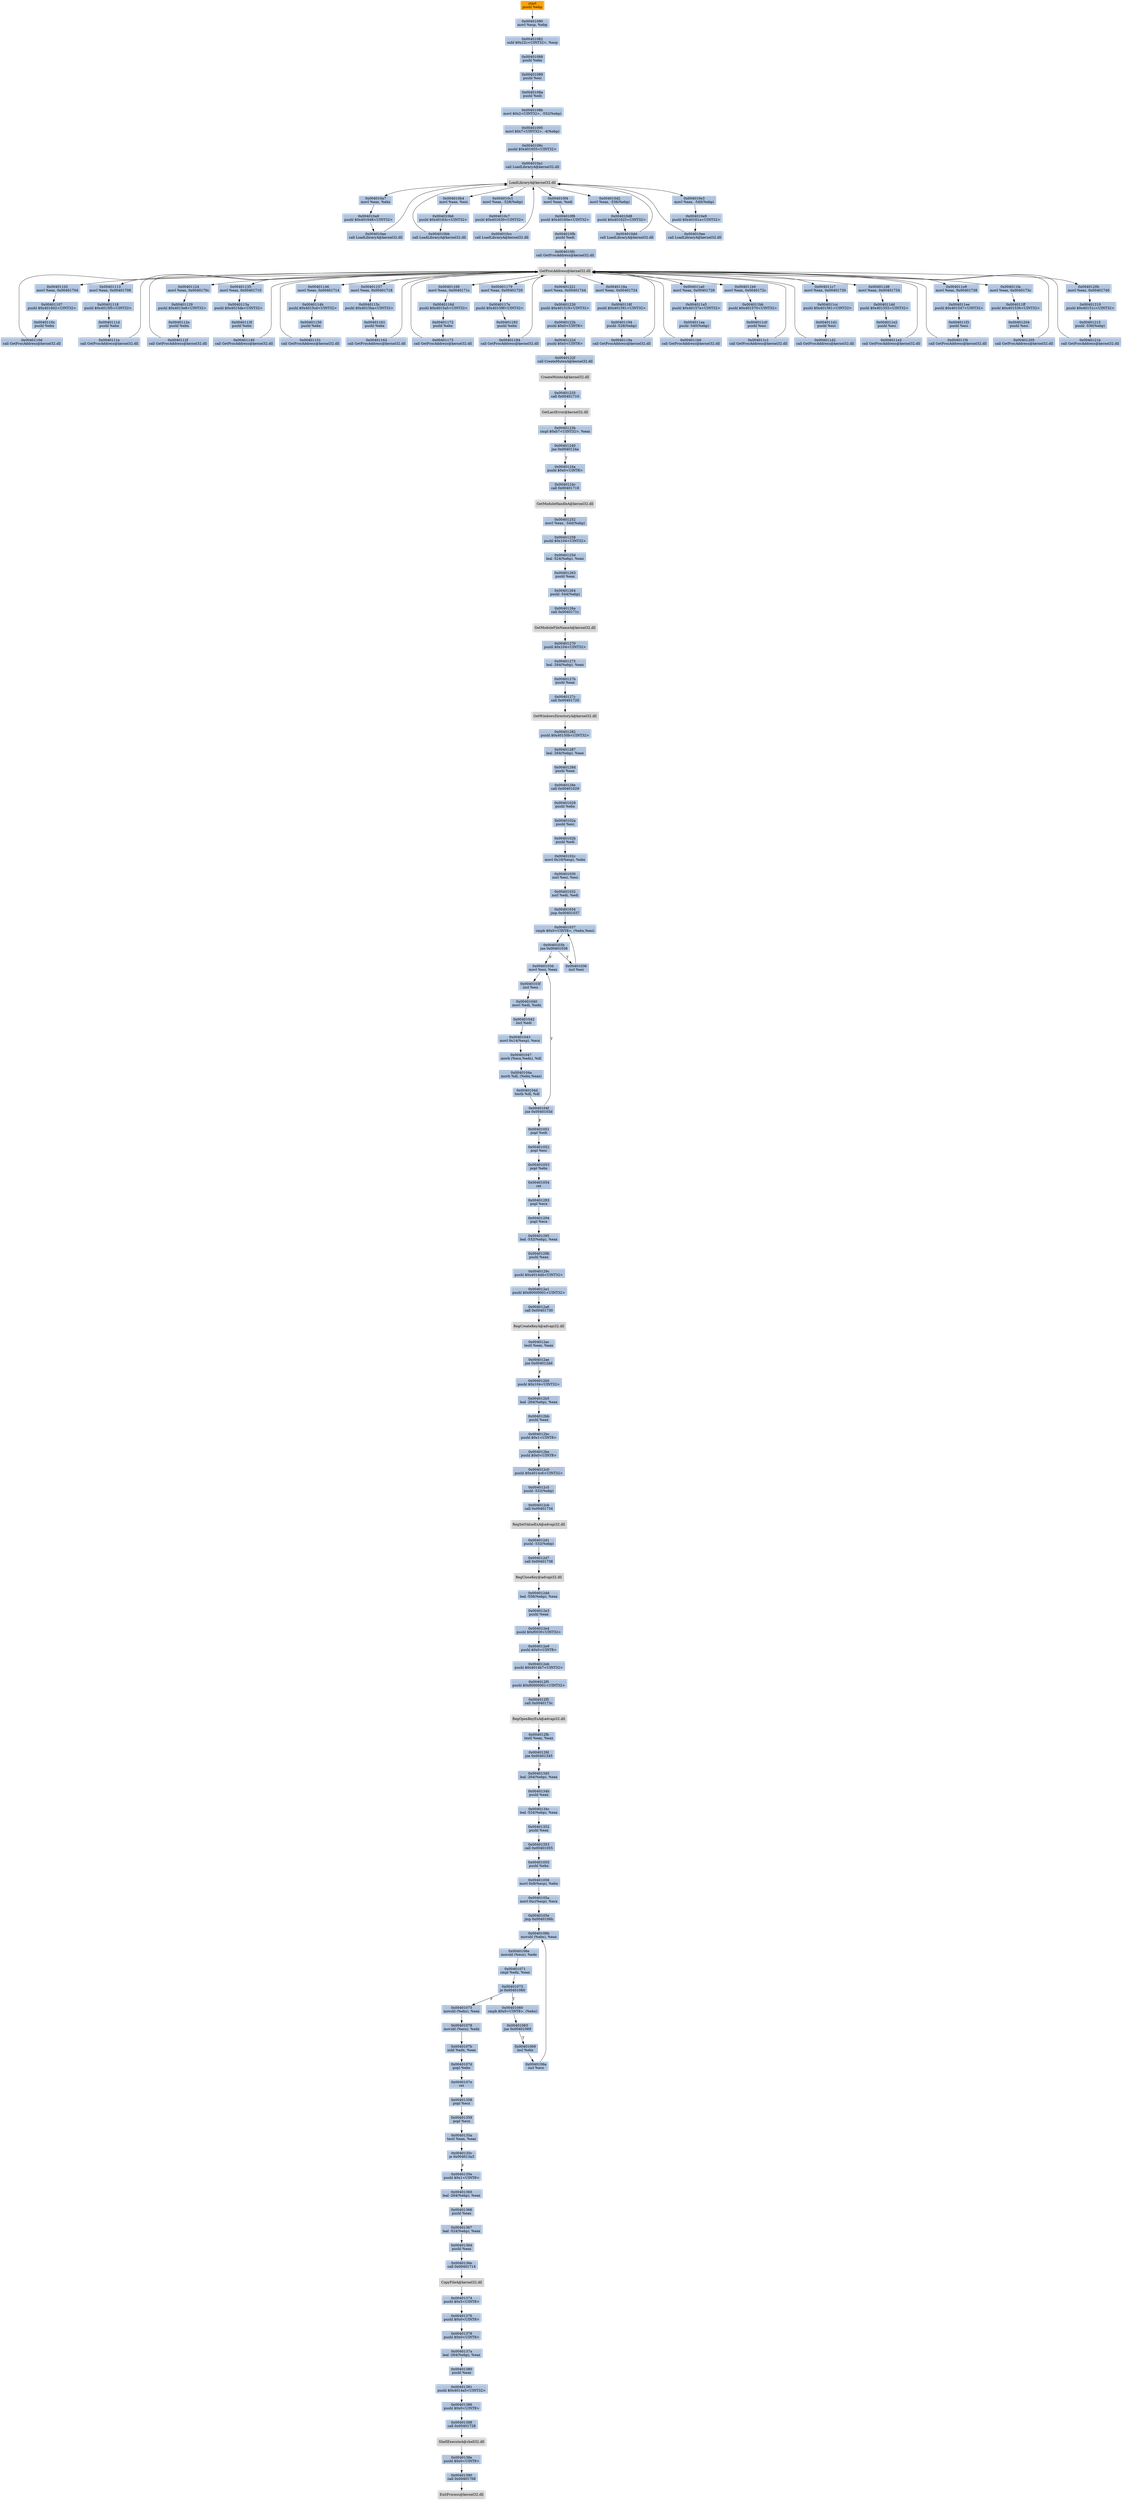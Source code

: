 digraph G {
node[shape=rectangle,style=filled,fillcolor=lightsteelblue,color=lightsteelblue]
bgcolor="transparent"
a0x0040107fpushl_ebp[label="start\npushl %ebp",fillcolor="orange",color="lightgrey"];
a0x00401080movl_esp_ebp[label="0x00401080\nmovl %esp, %ebp"];
a0x00401082subl_0x22cUINT32_esp[label="0x00401082\nsubl $0x22c<UINT32>, %esp"];
a0x00401088pushl_ebx[label="0x00401088\npushl %ebx"];
a0x00401089pushl_esi[label="0x00401089\npushl %esi"];
a0x0040108apushl_edi[label="0x0040108a\npushl %edi"];
a0x0040108bmovl_0x2UINT32__552ebp_[label="0x0040108b\nmovl $0x2<UINT32>, -552(%ebp)"];
a0x00401095movl_0x7UINT32__4ebp_[label="0x00401095\nmovl $0x7<UINT32>, -4(%ebp)"];
a0x0040109cpushl_0x401655UINT32[label="0x0040109c\npushl $0x401655<UINT32>"];
a0x004010a1call_LoadLibraryA_kernel32_dll[label="0x004010a1\ncall LoadLibraryA@kernel32.dll"];
LoadLibraryA_kernel32_dll[label="LoadLibraryA@kernel32.dll",fillcolor="lightgrey",color="lightgrey"];
a0x004010a7movl_eax_ebx[label="0x004010a7\nmovl %eax, %ebx"];
a0x004010a9pushl_0x401648UINT32[label="0x004010a9\npushl $0x401648<UINT32>"];
a0x004010aecall_LoadLibraryA_kernel32_dll[label="0x004010ae\ncall LoadLibraryA@kernel32.dll"];
a0x004010b4movl_eax_esi[label="0x004010b4\nmovl %eax, %esi"];
a0x004010b6pushl_0x40163cUINT32[label="0x004010b6\npushl $0x40163c<UINT32>"];
a0x004010bbcall_LoadLibraryA_kernel32_dll[label="0x004010bb\ncall LoadLibraryA@kernel32.dll"];
a0x004010c1movl_eax__528ebp_[label="0x004010c1\nmovl %eax, -528(%ebp)"];
a0x004010c7pushl_0x401630UINT32[label="0x004010c7\npushl $0x401630<UINT32>"];
a0x004010cccall_LoadLibraryA_kernel32_dll[label="0x004010cc\ncall LoadLibraryA@kernel32.dll"];
a0x004010d2movl_eax__536ebp_[label="0x004010d2\nmovl %eax, -536(%ebp)"];
a0x004010d8pushl_0x401625UINT32[label="0x004010d8\npushl $0x401625<UINT32>"];
a0x004010ddcall_LoadLibraryA_kernel32_dll[label="0x004010dd\ncall LoadLibraryA@kernel32.dll"];
a0x004010e3movl_eax__540ebp_[label="0x004010e3\nmovl %eax, -540(%ebp)"];
a0x004010e9pushl_0x40161aUINT32[label="0x004010e9\npushl $0x40161a<UINT32>"];
a0x004010eecall_LoadLibraryA_kernel32_dll[label="0x004010ee\ncall LoadLibraryA@kernel32.dll"];
a0x004010f4movl_eax_edi[label="0x004010f4\nmovl %eax, %edi"];
a0x004010f6pushl_0x40160eUINT32[label="0x004010f6\npushl $0x40160e<UINT32>"];
a0x004010fbpushl_edi[label="0x004010fb\npushl %edi"];
a0x004010fccall_GetProcAddress_kernel32_dll[label="0x004010fc\ncall GetProcAddress@kernel32.dll"];
GetProcAddress_kernel32_dll[label="GetProcAddress@kernel32.dll",fillcolor="lightgrey",color="lightgrey"];
a0x00401102movl_eax_0x00401704[label="0x00401102\nmovl %eax, 0x00401704"];
a0x00401107pushl_0x401602UINT32[label="0x00401107\npushl $0x401602<UINT32>"];
a0x0040110cpushl_ebx[label="0x0040110c\npushl %ebx"];
a0x0040110dcall_GetProcAddress_kernel32_dll[label="0x0040110d\ncall GetProcAddress@kernel32.dll"];
a0x00401113movl_eax_0x00401708[label="0x00401113\nmovl %eax, 0x00401708"];
a0x00401118pushl_0x4015f5UINT32[label="0x00401118\npushl $0x4015f5<UINT32>"];
a0x0040111dpushl_ebx[label="0x0040111d\npushl %ebx"];
a0x0040111ecall_GetProcAddress_kernel32_dll[label="0x0040111e\ncall GetProcAddress@kernel32.dll"];
a0x00401124movl_eax_0x0040170c[label="0x00401124\nmovl %eax, 0x0040170c"];
a0x00401129pushl_0x4015e8UINT32[label="0x00401129\npushl $0x4015e8<UINT32>"];
a0x0040112epushl_ebx[label="0x0040112e\npushl %ebx"];
a0x0040112fcall_GetProcAddress_kernel32_dll[label="0x0040112f\ncall GetProcAddress@kernel32.dll"];
a0x00401135movl_eax_0x00401710[label="0x00401135\nmovl %eax, 0x00401710"];
a0x0040113apushl_0x4015deUINT32[label="0x0040113a\npushl $0x4015de<UINT32>"];
a0x0040113fpushl_ebx[label="0x0040113f\npushl %ebx"];
a0x00401140call_GetProcAddress_kernel32_dll[label="0x00401140\ncall GetProcAddress@kernel32.dll"];
a0x00401146movl_eax_0x00401714[label="0x00401146\nmovl %eax, 0x00401714"];
a0x0040114bpushl_0x4015cdUINT32[label="0x0040114b\npushl $0x4015cd<UINT32>"];
a0x00401150pushl_ebx[label="0x00401150\npushl %ebx"];
a0x00401151call_GetProcAddress_kernel32_dll[label="0x00401151\ncall GetProcAddress@kernel32.dll"];
a0x00401157movl_eax_0x00401718[label="0x00401157\nmovl %eax, 0x00401718"];
a0x0040115cpushl_0x4015baUINT32[label="0x0040115c\npushl $0x4015ba<UINT32>"];
a0x00401161pushl_ebx[label="0x00401161\npushl %ebx"];
a0x00401162call_GetProcAddress_kernel32_dll[label="0x00401162\ncall GetProcAddress@kernel32.dll"];
a0x00401168movl_eax_0x0040171c[label="0x00401168\nmovl %eax, 0x0040171c"];
a0x0040116dpushl_0x4015a5UINT32[label="0x0040116d\npushl $0x4015a5<UINT32>"];
a0x00401172pushl_ebx[label="0x00401172\npushl %ebx"];
a0x00401173call_GetProcAddress_kernel32_dll[label="0x00401173\ncall GetProcAddress@kernel32.dll"];
a0x00401179movl_eax_0x00401720[label="0x00401179\nmovl %eax, 0x00401720"];
a0x0040117epushl_0x40159fUINT32[label="0x0040117e\npushl $0x40159f<UINT32>"];
a0x00401183pushl_ebx[label="0x00401183\npushl %ebx"];
a0x00401184call_GetProcAddress_kernel32_dll[label="0x00401184\ncall GetProcAddress@kernel32.dll"];
a0x0040118amovl_eax_0x00401724[label="0x0040118a\nmovl %eax, 0x00401724"];
a0x0040118fpushl_0x401591UINT32[label="0x0040118f\npushl $0x401591<UINT32>"];
a0x00401194pushl__528ebp_[label="0x00401194\npushl -528(%ebp)"];
a0x0040119acall_GetProcAddress_kernel32_dll[label="0x0040119a\ncall GetProcAddress@kernel32.dll"];
a0x004011a0movl_eax_0x00401728[label="0x004011a0\nmovl %eax, 0x00401728"];
a0x004011a5pushl_0x40157eUINT32[label="0x004011a5\npushl $0x40157e<UINT32>"];
a0x004011aapushl__540ebp_[label="0x004011aa\npushl -540(%ebp)"];
a0x004011b0call_GetProcAddress_kernel32_dll[label="0x004011b0\ncall GetProcAddress@kernel32.dll"];
a0x004011b6movl_eax_0x0040172c[label="0x004011b6\nmovl %eax, 0x0040172c"];
a0x004011bbpushl_0x401570UINT32[label="0x004011bb\npushl $0x401570<UINT32>"];
a0x004011c0pushl_esi[label="0x004011c0\npushl %esi"];
a0x004011c1call_GetProcAddress_kernel32_dll[label="0x004011c1\ncall GetProcAddress@kernel32.dll"];
a0x004011c7movl_eax_0x00401730[label="0x004011c7\nmovl %eax, 0x00401730"];
a0x004011ccpushl_0x401561UINT32[label="0x004011cc\npushl $0x401561<UINT32>"];
a0x004011d1pushl_esi[label="0x004011d1\npushl %esi"];
a0x004011d2call_GetProcAddress_kernel32_dll[label="0x004011d2\ncall GetProcAddress@kernel32.dll"];
a0x004011d8movl_eax_0x00401734[label="0x004011d8\nmovl %eax, 0x00401734"];
a0x004011ddpushl_0x401555UINT32[label="0x004011dd\npushl $0x401555<UINT32>"];
a0x004011e2pushl_esi[label="0x004011e2\npushl %esi"];
a0x004011e3call_GetProcAddress_kernel32_dll[label="0x004011e3\ncall GetProcAddress@kernel32.dll"];
a0x004011e9movl_eax_0x00401738[label="0x004011e9\nmovl %eax, 0x00401738"];
a0x004011eepushl_0x401547UINT32[label="0x004011ee\npushl $0x401547<UINT32>"];
a0x004011f3pushl_esi[label="0x004011f3\npushl %esi"];
a0x004011f4call_GetProcAddress_kernel32_dll[label="0x004011f4\ncall GetProcAddress@kernel32.dll"];
a0x004011famovl_eax_0x0040173c[label="0x004011fa\nmovl %eax, 0x0040173c"];
a0x004011ffpushl_0x401536UINT32[label="0x004011ff\npushl $0x401536<UINT32>"];
a0x00401204pushl_esi[label="0x00401204\npushl %esi"];
a0x00401205call_GetProcAddress_kernel32_dll[label="0x00401205\ncall GetProcAddress@kernel32.dll"];
a0x0040120bmovl_eax_0x00401740[label="0x0040120b\nmovl %eax, 0x00401740"];
a0x00401210pushl_0x40151cUINT32[label="0x00401210\npushl $0x40151c<UINT32>"];
a0x00401215pushl__536ebp_[label="0x00401215\npushl -536(%ebp)"];
a0x0040121bcall_GetProcAddress_kernel32_dll[label="0x0040121b\ncall GetProcAddress@kernel32.dll"];
a0x00401221movl_eax_0x00401744[label="0x00401221\nmovl %eax, 0x00401744"];
a0x00401226pushl_0x401516UINT32[label="0x00401226\npushl $0x401516<UINT32>"];
a0x0040122bpushl_0x0UINT8[label="0x0040122b\npushl $0x0<UINT8>"];
a0x0040122dpushl_0x0UINT8[label="0x0040122d\npushl $0x0<UINT8>"];
a0x0040122fcall_CreateMutexA_kernel32_dll[label="0x0040122f\ncall CreateMutexA@kernel32.dll"];
CreateMutexA_kernel32_dll[label="CreateMutexA@kernel32.dll",fillcolor="lightgrey",color="lightgrey"];
a0x00401235call_0x00401710[label="0x00401235\ncall 0x00401710"];
GetLastError_kernel32_dll[label="GetLastError@kernel32.dll",fillcolor="lightgrey",color="lightgrey"];
a0x0040123bcmpl_0xb7UINT32_eax[label="0x0040123b\ncmpl $0xb7<UINT32>, %eax"];
a0x00401240jne_0x0040124a[label="0x00401240\njne 0x0040124a"];
a0x0040124apushl_0x0UINT8[label="0x0040124a\npushl $0x0<UINT8>"];
a0x0040124ccall_0x00401718[label="0x0040124c\ncall 0x00401718"];
GetModuleHandleA_kernel32_dll[label="GetModuleHandleA@kernel32.dll",fillcolor="lightgrey",color="lightgrey"];
a0x00401252movl_eax__544ebp_[label="0x00401252\nmovl %eax, -544(%ebp)"];
a0x00401258pushl_0x104UINT32[label="0x00401258\npushl $0x104<UINT32>"];
a0x0040125dleal__524ebp__eax[label="0x0040125d\nleal -524(%ebp), %eax"];
a0x00401263pushl_eax[label="0x00401263\npushl %eax"];
a0x00401264pushl__544ebp_[label="0x00401264\npushl -544(%ebp)"];
a0x0040126acall_0x0040171c[label="0x0040126a\ncall 0x0040171c"];
GetModuleFileNameA_kernel32_dll[label="GetModuleFileNameA@kernel32.dll",fillcolor="lightgrey",color="lightgrey"];
a0x00401270pushl_0x104UINT32[label="0x00401270\npushl $0x104<UINT32>"];
a0x00401275leal__264ebp__eax[label="0x00401275\nleal -264(%ebp), %eax"];
a0x0040127bpushl_eax[label="0x0040127b\npushl %eax"];
a0x0040127ccall_0x00401720[label="0x0040127c\ncall 0x00401720"];
GetWindowsDirectoryA_kernel32_dll[label="GetWindowsDirectoryA@kernel32.dll",fillcolor="lightgrey",color="lightgrey"];
a0x00401282pushl_0x40150bUINT32[label="0x00401282\npushl $0x40150b<UINT32>"];
a0x00401287leal__264ebp__eax[label="0x00401287\nleal -264(%ebp), %eax"];
a0x0040128dpushl_eax[label="0x0040128d\npushl %eax"];
a0x0040128ecall_0x00401029[label="0x0040128e\ncall 0x00401029"];
a0x00401029pushl_ebx[label="0x00401029\npushl %ebx"];
a0x0040102apushl_esi[label="0x0040102a\npushl %esi"];
a0x0040102bpushl_edi[label="0x0040102b\npushl %edi"];
a0x0040102cmovl_0x10esp__ebx[label="0x0040102c\nmovl 0x10(%esp), %ebx"];
a0x00401030xorl_esi_esi[label="0x00401030\nxorl %esi, %esi"];
a0x00401032xorl_edi_edi[label="0x00401032\nxorl %edi, %edi"];
a0x00401034jmp_0x00401037[label="0x00401034\njmp 0x00401037"];
a0x00401037cmpb_0x0UINT8_ebxesi_[label="0x00401037\ncmpb $0x0<UINT8>, (%ebx,%esi)"];
a0x0040103bjne_0x00401036[label="0x0040103b\njne 0x00401036"];
a0x00401036incl_esi[label="0x00401036\nincl %esi"];
a0x0040103dmovl_esi_eax[label="0x0040103d\nmovl %esi, %eax"];
a0x0040103fincl_esi[label="0x0040103f\nincl %esi"];
a0x00401040movl_edi_edx[label="0x00401040\nmovl %edi, %edx"];
a0x00401042incl_edi[label="0x00401042\nincl %edi"];
a0x00401043movl_0x14esp__ecx[label="0x00401043\nmovl 0x14(%esp), %ecx"];
a0x00401047movb_ecxedx__dl[label="0x00401047\nmovb (%ecx,%edx), %dl"];
a0x0040104amovb_dl_ebxeax_[label="0x0040104a\nmovb %dl, (%ebx,%eax)"];
a0x0040104dtestb_dl_dl[label="0x0040104d\ntestb %dl, %dl"];
a0x0040104fjne_0x0040103d[label="0x0040104f\njne 0x0040103d"];
a0x00401051popl_edi[label="0x00401051\npopl %edi"];
a0x00401052popl_esi[label="0x00401052\npopl %esi"];
a0x00401053popl_ebx[label="0x00401053\npopl %ebx"];
a0x00401054ret[label="0x00401054\nret"];
a0x00401293popl_ecx[label="0x00401293\npopl %ecx"];
a0x00401294popl_ecx[label="0x00401294\npopl %ecx"];
a0x00401295leal__532ebp__eax[label="0x00401295\nleal -532(%ebp), %eax"];
a0x0040129bpushl_eax[label="0x0040129b\npushl %eax"];
a0x0040129cpushl_0x4014ddUINT32[label="0x0040129c\npushl $0x4014dd<UINT32>"];
a0x004012a1pushl_0x80000001UINT32[label="0x004012a1\npushl $0x80000001<UINT32>"];
a0x004012a6call_0x00401730[label="0x004012a6\ncall 0x00401730"];
RegCreateKeyA_advapi32_dll[label="RegCreateKeyA@advapi32.dll",fillcolor="lightgrey",color="lightgrey"];
a0x004012actestl_eax_eax[label="0x004012ac\ntestl %eax, %eax"];
a0x004012aejne_0x004012dd[label="0x004012ae\njne 0x004012dd"];
a0x004012b0pushl_0x104UINT32[label="0x004012b0\npushl $0x104<UINT32>"];
a0x004012b5leal__264ebp__eax[label="0x004012b5\nleal -264(%ebp), %eax"];
a0x004012bbpushl_eax[label="0x004012bb\npushl %eax"];
a0x004012bcpushl_0x1UINT8[label="0x004012bc\npushl $0x1<UINT8>"];
a0x004012bepushl_0x0UINT8[label="0x004012be\npushl $0x0<UINT8>"];
a0x004012c0pushl_0x4014c6UINT32[label="0x004012c0\npushl $0x4014c6<UINT32>"];
a0x004012c5pushl__532ebp_[label="0x004012c5\npushl -532(%ebp)"];
a0x004012cbcall_0x00401734[label="0x004012cb\ncall 0x00401734"];
RegSetValueExA_advapi32_dll[label="RegSetValueExA@advapi32.dll",fillcolor="lightgrey",color="lightgrey"];
a0x004012d1pushl__532ebp_[label="0x004012d1\npushl -532(%ebp)"];
a0x004012d7call_0x00401738[label="0x004012d7\ncall 0x00401738"];
RegCloseKey_advapi32_dll[label="RegCloseKey@advapi32.dll",fillcolor="lightgrey",color="lightgrey"];
a0x004012ddleal__556ebp__eax[label="0x004012dd\nleal -556(%ebp), %eax"];
a0x004012e3pushl_eax[label="0x004012e3\npushl %eax"];
a0x004012e4pushl_0xf003fUINT32[label="0x004012e4\npushl $0xf003f<UINT32>"];
a0x004012e9pushl_0x0UINT8[label="0x004012e9\npushl $0x0<UINT8>"];
a0x004012ebpushl_0x4014b7UINT32[label="0x004012eb\npushl $0x4014b7<UINT32>"];
a0x004012f0pushl_0x80000001UINT32[label="0x004012f0\npushl $0x80000001<UINT32>"];
a0x004012f5call_0x0040173c[label="0x004012f5\ncall 0x0040173c"];
RegOpenKeyExA_advapi32_dll[label="RegOpenKeyExA@advapi32.dll",fillcolor="lightgrey",color="lightgrey"];
a0x004012fbtestl_eax_eax[label="0x004012fb\ntestl %eax, %eax"];
a0x004012fdjne_0x00401345[label="0x004012fd\njne 0x00401345"];
a0x00401345leal__264ebp__eax[label="0x00401345\nleal -264(%ebp), %eax"];
a0x0040134bpushl_eax[label="0x0040134b\npushl %eax"];
a0x0040134cleal__524ebp__eax[label="0x0040134c\nleal -524(%ebp), %eax"];
a0x00401352pushl_eax[label="0x00401352\npushl %eax"];
a0x00401353call_0x00401055[label="0x00401353\ncall 0x00401055"];
a0x00401055pushl_ebx[label="0x00401055\npushl %ebx"];
a0x00401056movl_0x8esp__ebx[label="0x00401056\nmovl 0x8(%esp), %ebx"];
a0x0040105amovl_0xcesp__ecx[label="0x0040105a\nmovl 0xc(%esp), %ecx"];
a0x0040105ejmp_0x0040106b[label="0x0040105e\njmp 0x0040106b"];
a0x0040106bmovsbl_ebx__eax[label="0x0040106b\nmovsbl (%ebx), %eax"];
a0x0040106emovsbl_ecx__edx[label="0x0040106e\nmovsbl (%ecx), %edx"];
a0x00401071cmpl_edx_eax[label="0x00401071\ncmpl %edx, %eax"];
a0x00401073je_0x00401060[label="0x00401073\nje 0x00401060"];
a0x00401060cmpb_0x0UINT8_ebx_[label="0x00401060\ncmpb $0x0<UINT8>, (%ebx)"];
a0x00401063jne_0x00401069[label="0x00401063\njne 0x00401069"];
a0x00401069incl_ebx[label="0x00401069\nincl %ebx"];
a0x0040106aincl_ecx[label="0x0040106a\nincl %ecx"];
a0x00401075movsbl_ebx__eax[label="0x00401075\nmovsbl (%ebx), %eax"];
a0x00401078movsbl_ecx__edx[label="0x00401078\nmovsbl (%ecx), %edx"];
a0x0040107bsubl_edx_eax[label="0x0040107b\nsubl %edx, %eax"];
a0x0040107dpopl_ebx[label="0x0040107d\npopl %ebx"];
a0x0040107eret[label="0x0040107e\nret"];
a0x00401358popl_ecx[label="0x00401358\npopl %ecx"];
a0x00401359popl_ecx[label="0x00401359\npopl %ecx"];
a0x0040135atestl_eax_eax[label="0x0040135a\ntestl %eax, %eax"];
a0x0040135cje_0x004013a3[label="0x0040135c\nje 0x004013a3"];
a0x0040135epushl_0x1UINT8[label="0x0040135e\npushl $0x1<UINT8>"];
a0x00401360leal__264ebp__eax[label="0x00401360\nleal -264(%ebp), %eax"];
a0x00401366pushl_eax[label="0x00401366\npushl %eax"];
a0x00401367leal__524ebp__eax[label="0x00401367\nleal -524(%ebp), %eax"];
a0x0040136dpushl_eax[label="0x0040136d\npushl %eax"];
a0x0040136ecall_0x00401714[label="0x0040136e\ncall 0x00401714"];
CopyFileA_kernel32_dll[label="CopyFileA@kernel32.dll",fillcolor="lightgrey",color="lightgrey"];
a0x00401374pushl_0x5UINT8[label="0x00401374\npushl $0x5<UINT8>"];
a0x00401376pushl_0x0UINT8[label="0x00401376\npushl $0x0<UINT8>"];
a0x00401378pushl_0x0UINT8[label="0x00401378\npushl $0x0<UINT8>"];
a0x0040137aleal__264ebp__eax[label="0x0040137a\nleal -264(%ebp), %eax"];
a0x00401380pushl_eax[label="0x00401380\npushl %eax"];
a0x00401381pushl_0x4014a5UINT32[label="0x00401381\npushl $0x4014a5<UINT32>"];
a0x00401386pushl_0x0UINT8[label="0x00401386\npushl $0x0<UINT8>"];
a0x00401388call_0x00401728[label="0x00401388\ncall 0x00401728"];
ShellExecuteA_shell32_dll[label="ShellExecuteA@shell32.dll",fillcolor="lightgrey",color="lightgrey"];
a0x0040138epushl_0x0UINT8[label="0x0040138e\npushl $0x0<UINT8>"];
a0x00401390call_0x00401708[label="0x00401390\ncall 0x00401708"];
ExitProcess_kernel32_dll[label="ExitProcess@kernel32.dll",fillcolor="lightgrey",color="lightgrey"];
a0x0040107fpushl_ebp -> a0x00401080movl_esp_ebp [color="#000000"];
a0x00401080movl_esp_ebp -> a0x00401082subl_0x22cUINT32_esp [color="#000000"];
a0x00401082subl_0x22cUINT32_esp -> a0x00401088pushl_ebx [color="#000000"];
a0x00401088pushl_ebx -> a0x00401089pushl_esi [color="#000000"];
a0x00401089pushl_esi -> a0x0040108apushl_edi [color="#000000"];
a0x0040108apushl_edi -> a0x0040108bmovl_0x2UINT32__552ebp_ [color="#000000"];
a0x0040108bmovl_0x2UINT32__552ebp_ -> a0x00401095movl_0x7UINT32__4ebp_ [color="#000000"];
a0x00401095movl_0x7UINT32__4ebp_ -> a0x0040109cpushl_0x401655UINT32 [color="#000000"];
a0x0040109cpushl_0x401655UINT32 -> a0x004010a1call_LoadLibraryA_kernel32_dll [color="#000000"];
a0x004010a1call_LoadLibraryA_kernel32_dll -> LoadLibraryA_kernel32_dll [color="#000000"];
LoadLibraryA_kernel32_dll -> a0x004010a7movl_eax_ebx [color="#000000"];
a0x004010a7movl_eax_ebx -> a0x004010a9pushl_0x401648UINT32 [color="#000000"];
a0x004010a9pushl_0x401648UINT32 -> a0x004010aecall_LoadLibraryA_kernel32_dll [color="#000000"];
a0x004010aecall_LoadLibraryA_kernel32_dll -> LoadLibraryA_kernel32_dll [color="#000000"];
LoadLibraryA_kernel32_dll -> a0x004010b4movl_eax_esi [color="#000000"];
a0x004010b4movl_eax_esi -> a0x004010b6pushl_0x40163cUINT32 [color="#000000"];
a0x004010b6pushl_0x40163cUINT32 -> a0x004010bbcall_LoadLibraryA_kernel32_dll [color="#000000"];
a0x004010bbcall_LoadLibraryA_kernel32_dll -> LoadLibraryA_kernel32_dll [color="#000000"];
LoadLibraryA_kernel32_dll -> a0x004010c1movl_eax__528ebp_ [color="#000000"];
a0x004010c1movl_eax__528ebp_ -> a0x004010c7pushl_0x401630UINT32 [color="#000000"];
a0x004010c7pushl_0x401630UINT32 -> a0x004010cccall_LoadLibraryA_kernel32_dll [color="#000000"];
a0x004010cccall_LoadLibraryA_kernel32_dll -> LoadLibraryA_kernel32_dll [color="#000000"];
LoadLibraryA_kernel32_dll -> a0x004010d2movl_eax__536ebp_ [color="#000000"];
a0x004010d2movl_eax__536ebp_ -> a0x004010d8pushl_0x401625UINT32 [color="#000000"];
a0x004010d8pushl_0x401625UINT32 -> a0x004010ddcall_LoadLibraryA_kernel32_dll [color="#000000"];
a0x004010ddcall_LoadLibraryA_kernel32_dll -> LoadLibraryA_kernel32_dll [color="#000000"];
LoadLibraryA_kernel32_dll -> a0x004010e3movl_eax__540ebp_ [color="#000000"];
a0x004010e3movl_eax__540ebp_ -> a0x004010e9pushl_0x40161aUINT32 [color="#000000"];
a0x004010e9pushl_0x40161aUINT32 -> a0x004010eecall_LoadLibraryA_kernel32_dll [color="#000000"];
a0x004010eecall_LoadLibraryA_kernel32_dll -> LoadLibraryA_kernel32_dll [color="#000000"];
LoadLibraryA_kernel32_dll -> a0x004010f4movl_eax_edi [color="#000000"];
a0x004010f4movl_eax_edi -> a0x004010f6pushl_0x40160eUINT32 [color="#000000"];
a0x004010f6pushl_0x40160eUINT32 -> a0x004010fbpushl_edi [color="#000000"];
a0x004010fbpushl_edi -> a0x004010fccall_GetProcAddress_kernel32_dll [color="#000000"];
a0x004010fccall_GetProcAddress_kernel32_dll -> GetProcAddress_kernel32_dll [color="#000000"];
GetProcAddress_kernel32_dll -> a0x00401102movl_eax_0x00401704 [color="#000000"];
a0x00401102movl_eax_0x00401704 -> a0x00401107pushl_0x401602UINT32 [color="#000000"];
a0x00401107pushl_0x401602UINT32 -> a0x0040110cpushl_ebx [color="#000000"];
a0x0040110cpushl_ebx -> a0x0040110dcall_GetProcAddress_kernel32_dll [color="#000000"];
a0x0040110dcall_GetProcAddress_kernel32_dll -> GetProcAddress_kernel32_dll [color="#000000"];
GetProcAddress_kernel32_dll -> a0x00401113movl_eax_0x00401708 [color="#000000"];
a0x00401113movl_eax_0x00401708 -> a0x00401118pushl_0x4015f5UINT32 [color="#000000"];
a0x00401118pushl_0x4015f5UINT32 -> a0x0040111dpushl_ebx [color="#000000"];
a0x0040111dpushl_ebx -> a0x0040111ecall_GetProcAddress_kernel32_dll [color="#000000"];
a0x0040111ecall_GetProcAddress_kernel32_dll -> GetProcAddress_kernel32_dll [color="#000000"];
GetProcAddress_kernel32_dll -> a0x00401124movl_eax_0x0040170c [color="#000000"];
a0x00401124movl_eax_0x0040170c -> a0x00401129pushl_0x4015e8UINT32 [color="#000000"];
a0x00401129pushl_0x4015e8UINT32 -> a0x0040112epushl_ebx [color="#000000"];
a0x0040112epushl_ebx -> a0x0040112fcall_GetProcAddress_kernel32_dll [color="#000000"];
a0x0040112fcall_GetProcAddress_kernel32_dll -> GetProcAddress_kernel32_dll [color="#000000"];
GetProcAddress_kernel32_dll -> a0x00401135movl_eax_0x00401710 [color="#000000"];
a0x00401135movl_eax_0x00401710 -> a0x0040113apushl_0x4015deUINT32 [color="#000000"];
a0x0040113apushl_0x4015deUINT32 -> a0x0040113fpushl_ebx [color="#000000"];
a0x0040113fpushl_ebx -> a0x00401140call_GetProcAddress_kernel32_dll [color="#000000"];
a0x00401140call_GetProcAddress_kernel32_dll -> GetProcAddress_kernel32_dll [color="#000000"];
GetProcAddress_kernel32_dll -> a0x00401146movl_eax_0x00401714 [color="#000000"];
a0x00401146movl_eax_0x00401714 -> a0x0040114bpushl_0x4015cdUINT32 [color="#000000"];
a0x0040114bpushl_0x4015cdUINT32 -> a0x00401150pushl_ebx [color="#000000"];
a0x00401150pushl_ebx -> a0x00401151call_GetProcAddress_kernel32_dll [color="#000000"];
a0x00401151call_GetProcAddress_kernel32_dll -> GetProcAddress_kernel32_dll [color="#000000"];
GetProcAddress_kernel32_dll -> a0x00401157movl_eax_0x00401718 [color="#000000"];
a0x00401157movl_eax_0x00401718 -> a0x0040115cpushl_0x4015baUINT32 [color="#000000"];
a0x0040115cpushl_0x4015baUINT32 -> a0x00401161pushl_ebx [color="#000000"];
a0x00401161pushl_ebx -> a0x00401162call_GetProcAddress_kernel32_dll [color="#000000"];
a0x00401162call_GetProcAddress_kernel32_dll -> GetProcAddress_kernel32_dll [color="#000000"];
GetProcAddress_kernel32_dll -> a0x00401168movl_eax_0x0040171c [color="#000000"];
a0x00401168movl_eax_0x0040171c -> a0x0040116dpushl_0x4015a5UINT32 [color="#000000"];
a0x0040116dpushl_0x4015a5UINT32 -> a0x00401172pushl_ebx [color="#000000"];
a0x00401172pushl_ebx -> a0x00401173call_GetProcAddress_kernel32_dll [color="#000000"];
a0x00401173call_GetProcAddress_kernel32_dll -> GetProcAddress_kernel32_dll [color="#000000"];
GetProcAddress_kernel32_dll -> a0x00401179movl_eax_0x00401720 [color="#000000"];
a0x00401179movl_eax_0x00401720 -> a0x0040117epushl_0x40159fUINT32 [color="#000000"];
a0x0040117epushl_0x40159fUINT32 -> a0x00401183pushl_ebx [color="#000000"];
a0x00401183pushl_ebx -> a0x00401184call_GetProcAddress_kernel32_dll [color="#000000"];
a0x00401184call_GetProcAddress_kernel32_dll -> GetProcAddress_kernel32_dll [color="#000000"];
GetProcAddress_kernel32_dll -> a0x0040118amovl_eax_0x00401724 [color="#000000"];
a0x0040118amovl_eax_0x00401724 -> a0x0040118fpushl_0x401591UINT32 [color="#000000"];
a0x0040118fpushl_0x401591UINT32 -> a0x00401194pushl__528ebp_ [color="#000000"];
a0x00401194pushl__528ebp_ -> a0x0040119acall_GetProcAddress_kernel32_dll [color="#000000"];
a0x0040119acall_GetProcAddress_kernel32_dll -> GetProcAddress_kernel32_dll [color="#000000"];
GetProcAddress_kernel32_dll -> a0x004011a0movl_eax_0x00401728 [color="#000000"];
a0x004011a0movl_eax_0x00401728 -> a0x004011a5pushl_0x40157eUINT32 [color="#000000"];
a0x004011a5pushl_0x40157eUINT32 -> a0x004011aapushl__540ebp_ [color="#000000"];
a0x004011aapushl__540ebp_ -> a0x004011b0call_GetProcAddress_kernel32_dll [color="#000000"];
a0x004011b0call_GetProcAddress_kernel32_dll -> GetProcAddress_kernel32_dll [color="#000000"];
GetProcAddress_kernel32_dll -> a0x004011b6movl_eax_0x0040172c [color="#000000"];
a0x004011b6movl_eax_0x0040172c -> a0x004011bbpushl_0x401570UINT32 [color="#000000"];
a0x004011bbpushl_0x401570UINT32 -> a0x004011c0pushl_esi [color="#000000"];
a0x004011c0pushl_esi -> a0x004011c1call_GetProcAddress_kernel32_dll [color="#000000"];
a0x004011c1call_GetProcAddress_kernel32_dll -> GetProcAddress_kernel32_dll [color="#000000"];
GetProcAddress_kernel32_dll -> a0x004011c7movl_eax_0x00401730 [color="#000000"];
a0x004011c7movl_eax_0x00401730 -> a0x004011ccpushl_0x401561UINT32 [color="#000000"];
a0x004011ccpushl_0x401561UINT32 -> a0x004011d1pushl_esi [color="#000000"];
a0x004011d1pushl_esi -> a0x004011d2call_GetProcAddress_kernel32_dll [color="#000000"];
a0x004011d2call_GetProcAddress_kernel32_dll -> GetProcAddress_kernel32_dll [color="#000000"];
GetProcAddress_kernel32_dll -> a0x004011d8movl_eax_0x00401734 [color="#000000"];
a0x004011d8movl_eax_0x00401734 -> a0x004011ddpushl_0x401555UINT32 [color="#000000"];
a0x004011ddpushl_0x401555UINT32 -> a0x004011e2pushl_esi [color="#000000"];
a0x004011e2pushl_esi -> a0x004011e3call_GetProcAddress_kernel32_dll [color="#000000"];
a0x004011e3call_GetProcAddress_kernel32_dll -> GetProcAddress_kernel32_dll [color="#000000"];
GetProcAddress_kernel32_dll -> a0x004011e9movl_eax_0x00401738 [color="#000000"];
a0x004011e9movl_eax_0x00401738 -> a0x004011eepushl_0x401547UINT32 [color="#000000"];
a0x004011eepushl_0x401547UINT32 -> a0x004011f3pushl_esi [color="#000000"];
a0x004011f3pushl_esi -> a0x004011f4call_GetProcAddress_kernel32_dll [color="#000000"];
a0x004011f4call_GetProcAddress_kernel32_dll -> GetProcAddress_kernel32_dll [color="#000000"];
GetProcAddress_kernel32_dll -> a0x004011famovl_eax_0x0040173c [color="#000000"];
a0x004011famovl_eax_0x0040173c -> a0x004011ffpushl_0x401536UINT32 [color="#000000"];
a0x004011ffpushl_0x401536UINT32 -> a0x00401204pushl_esi [color="#000000"];
a0x00401204pushl_esi -> a0x00401205call_GetProcAddress_kernel32_dll [color="#000000"];
a0x00401205call_GetProcAddress_kernel32_dll -> GetProcAddress_kernel32_dll [color="#000000"];
GetProcAddress_kernel32_dll -> a0x0040120bmovl_eax_0x00401740 [color="#000000"];
a0x0040120bmovl_eax_0x00401740 -> a0x00401210pushl_0x40151cUINT32 [color="#000000"];
a0x00401210pushl_0x40151cUINT32 -> a0x00401215pushl__536ebp_ [color="#000000"];
a0x00401215pushl__536ebp_ -> a0x0040121bcall_GetProcAddress_kernel32_dll [color="#000000"];
a0x0040121bcall_GetProcAddress_kernel32_dll -> GetProcAddress_kernel32_dll [color="#000000"];
GetProcAddress_kernel32_dll -> a0x00401221movl_eax_0x00401744 [color="#000000"];
a0x00401221movl_eax_0x00401744 -> a0x00401226pushl_0x401516UINT32 [color="#000000"];
a0x00401226pushl_0x401516UINT32 -> a0x0040122bpushl_0x0UINT8 [color="#000000"];
a0x0040122bpushl_0x0UINT8 -> a0x0040122dpushl_0x0UINT8 [color="#000000"];
a0x0040122dpushl_0x0UINT8 -> a0x0040122fcall_CreateMutexA_kernel32_dll [color="#000000"];
a0x0040122fcall_CreateMutexA_kernel32_dll -> CreateMutexA_kernel32_dll [color="#000000"];
CreateMutexA_kernel32_dll -> a0x00401235call_0x00401710 [color="#000000"];
a0x00401235call_0x00401710 -> GetLastError_kernel32_dll [color="#000000"];
GetLastError_kernel32_dll -> a0x0040123bcmpl_0xb7UINT32_eax [color="#000000"];
a0x0040123bcmpl_0xb7UINT32_eax -> a0x00401240jne_0x0040124a [color="#000000"];
a0x00401240jne_0x0040124a -> a0x0040124apushl_0x0UINT8 [color="#000000",label="T"];
a0x0040124apushl_0x0UINT8 -> a0x0040124ccall_0x00401718 [color="#000000"];
a0x0040124ccall_0x00401718 -> GetModuleHandleA_kernel32_dll [color="#000000"];
GetModuleHandleA_kernel32_dll -> a0x00401252movl_eax__544ebp_ [color="#000000"];
a0x00401252movl_eax__544ebp_ -> a0x00401258pushl_0x104UINT32 [color="#000000"];
a0x00401258pushl_0x104UINT32 -> a0x0040125dleal__524ebp__eax [color="#000000"];
a0x0040125dleal__524ebp__eax -> a0x00401263pushl_eax [color="#000000"];
a0x00401263pushl_eax -> a0x00401264pushl__544ebp_ [color="#000000"];
a0x00401264pushl__544ebp_ -> a0x0040126acall_0x0040171c [color="#000000"];
a0x0040126acall_0x0040171c -> GetModuleFileNameA_kernel32_dll [color="#000000"];
GetModuleFileNameA_kernel32_dll -> a0x00401270pushl_0x104UINT32 [color="#000000"];
a0x00401270pushl_0x104UINT32 -> a0x00401275leal__264ebp__eax [color="#000000"];
a0x00401275leal__264ebp__eax -> a0x0040127bpushl_eax [color="#000000"];
a0x0040127bpushl_eax -> a0x0040127ccall_0x00401720 [color="#000000"];
a0x0040127ccall_0x00401720 -> GetWindowsDirectoryA_kernel32_dll [color="#000000"];
GetWindowsDirectoryA_kernel32_dll -> a0x00401282pushl_0x40150bUINT32 [color="#000000"];
a0x00401282pushl_0x40150bUINT32 -> a0x00401287leal__264ebp__eax [color="#000000"];
a0x00401287leal__264ebp__eax -> a0x0040128dpushl_eax [color="#000000"];
a0x0040128dpushl_eax -> a0x0040128ecall_0x00401029 [color="#000000"];
a0x0040128ecall_0x00401029 -> a0x00401029pushl_ebx [color="#000000"];
a0x00401029pushl_ebx -> a0x0040102apushl_esi [color="#000000"];
a0x0040102apushl_esi -> a0x0040102bpushl_edi [color="#000000"];
a0x0040102bpushl_edi -> a0x0040102cmovl_0x10esp__ebx [color="#000000"];
a0x0040102cmovl_0x10esp__ebx -> a0x00401030xorl_esi_esi [color="#000000"];
a0x00401030xorl_esi_esi -> a0x00401032xorl_edi_edi [color="#000000"];
a0x00401032xorl_edi_edi -> a0x00401034jmp_0x00401037 [color="#000000"];
a0x00401034jmp_0x00401037 -> a0x00401037cmpb_0x0UINT8_ebxesi_ [color="#000000"];
a0x00401037cmpb_0x0UINT8_ebxesi_ -> a0x0040103bjne_0x00401036 [color="#000000"];
a0x0040103bjne_0x00401036 -> a0x00401036incl_esi [color="#000000",label="T"];
a0x00401036incl_esi -> a0x00401037cmpb_0x0UINT8_ebxesi_ [color="#000000"];
a0x0040103bjne_0x00401036 -> a0x0040103dmovl_esi_eax [color="#000000",label="F"];
a0x0040103dmovl_esi_eax -> a0x0040103fincl_esi [color="#000000"];
a0x0040103fincl_esi -> a0x00401040movl_edi_edx [color="#000000"];
a0x00401040movl_edi_edx -> a0x00401042incl_edi [color="#000000"];
a0x00401042incl_edi -> a0x00401043movl_0x14esp__ecx [color="#000000"];
a0x00401043movl_0x14esp__ecx -> a0x00401047movb_ecxedx__dl [color="#000000"];
a0x00401047movb_ecxedx__dl -> a0x0040104amovb_dl_ebxeax_ [color="#000000"];
a0x0040104amovb_dl_ebxeax_ -> a0x0040104dtestb_dl_dl [color="#000000"];
a0x0040104dtestb_dl_dl -> a0x0040104fjne_0x0040103d [color="#000000"];
a0x0040104fjne_0x0040103d -> a0x0040103dmovl_esi_eax [color="#000000",label="T"];
a0x0040104fjne_0x0040103d -> a0x00401051popl_edi [color="#000000",label="F"];
a0x00401051popl_edi -> a0x00401052popl_esi [color="#000000"];
a0x00401052popl_esi -> a0x00401053popl_ebx [color="#000000"];
a0x00401053popl_ebx -> a0x00401054ret [color="#000000"];
a0x00401054ret -> a0x00401293popl_ecx [color="#000000"];
a0x00401293popl_ecx -> a0x00401294popl_ecx [color="#000000"];
a0x00401294popl_ecx -> a0x00401295leal__532ebp__eax [color="#000000"];
a0x00401295leal__532ebp__eax -> a0x0040129bpushl_eax [color="#000000"];
a0x0040129bpushl_eax -> a0x0040129cpushl_0x4014ddUINT32 [color="#000000"];
a0x0040129cpushl_0x4014ddUINT32 -> a0x004012a1pushl_0x80000001UINT32 [color="#000000"];
a0x004012a1pushl_0x80000001UINT32 -> a0x004012a6call_0x00401730 [color="#000000"];
a0x004012a6call_0x00401730 -> RegCreateKeyA_advapi32_dll [color="#000000"];
RegCreateKeyA_advapi32_dll -> a0x004012actestl_eax_eax [color="#000000"];
a0x004012actestl_eax_eax -> a0x004012aejne_0x004012dd [color="#000000"];
a0x004012aejne_0x004012dd -> a0x004012b0pushl_0x104UINT32 [color="#000000",label="F"];
a0x004012b0pushl_0x104UINT32 -> a0x004012b5leal__264ebp__eax [color="#000000"];
a0x004012b5leal__264ebp__eax -> a0x004012bbpushl_eax [color="#000000"];
a0x004012bbpushl_eax -> a0x004012bcpushl_0x1UINT8 [color="#000000"];
a0x004012bcpushl_0x1UINT8 -> a0x004012bepushl_0x0UINT8 [color="#000000"];
a0x004012bepushl_0x0UINT8 -> a0x004012c0pushl_0x4014c6UINT32 [color="#000000"];
a0x004012c0pushl_0x4014c6UINT32 -> a0x004012c5pushl__532ebp_ [color="#000000"];
a0x004012c5pushl__532ebp_ -> a0x004012cbcall_0x00401734 [color="#000000"];
a0x004012cbcall_0x00401734 -> RegSetValueExA_advapi32_dll [color="#000000"];
RegSetValueExA_advapi32_dll -> a0x004012d1pushl__532ebp_ [color="#000000"];
a0x004012d1pushl__532ebp_ -> a0x004012d7call_0x00401738 [color="#000000"];
a0x004012d7call_0x00401738 -> RegCloseKey_advapi32_dll [color="#000000"];
RegCloseKey_advapi32_dll -> a0x004012ddleal__556ebp__eax [color="#000000"];
a0x004012ddleal__556ebp__eax -> a0x004012e3pushl_eax [color="#000000"];
a0x004012e3pushl_eax -> a0x004012e4pushl_0xf003fUINT32 [color="#000000"];
a0x004012e4pushl_0xf003fUINT32 -> a0x004012e9pushl_0x0UINT8 [color="#000000"];
a0x004012e9pushl_0x0UINT8 -> a0x004012ebpushl_0x4014b7UINT32 [color="#000000"];
a0x004012ebpushl_0x4014b7UINT32 -> a0x004012f0pushl_0x80000001UINT32 [color="#000000"];
a0x004012f0pushl_0x80000001UINT32 -> a0x004012f5call_0x0040173c [color="#000000"];
a0x004012f5call_0x0040173c -> RegOpenKeyExA_advapi32_dll [color="#000000"];
RegOpenKeyExA_advapi32_dll -> a0x004012fbtestl_eax_eax [color="#000000"];
a0x004012fbtestl_eax_eax -> a0x004012fdjne_0x00401345 [color="#000000"];
a0x004012fdjne_0x00401345 -> a0x00401345leal__264ebp__eax [color="#000000",label="T"];
a0x00401345leal__264ebp__eax -> a0x0040134bpushl_eax [color="#000000"];
a0x0040134bpushl_eax -> a0x0040134cleal__524ebp__eax [color="#000000"];
a0x0040134cleal__524ebp__eax -> a0x00401352pushl_eax [color="#000000"];
a0x00401352pushl_eax -> a0x00401353call_0x00401055 [color="#000000"];
a0x00401353call_0x00401055 -> a0x00401055pushl_ebx [color="#000000"];
a0x00401055pushl_ebx -> a0x00401056movl_0x8esp__ebx [color="#000000"];
a0x00401056movl_0x8esp__ebx -> a0x0040105amovl_0xcesp__ecx [color="#000000"];
a0x0040105amovl_0xcesp__ecx -> a0x0040105ejmp_0x0040106b [color="#000000"];
a0x0040105ejmp_0x0040106b -> a0x0040106bmovsbl_ebx__eax [color="#000000"];
a0x0040106bmovsbl_ebx__eax -> a0x0040106emovsbl_ecx__edx [color="#000000"];
a0x0040106emovsbl_ecx__edx -> a0x00401071cmpl_edx_eax [color="#000000"];
a0x00401071cmpl_edx_eax -> a0x00401073je_0x00401060 [color="#000000"];
a0x00401073je_0x00401060 -> a0x00401060cmpb_0x0UINT8_ebx_ [color="#000000",label="T"];
a0x00401060cmpb_0x0UINT8_ebx_ -> a0x00401063jne_0x00401069 [color="#000000"];
a0x00401063jne_0x00401069 -> a0x00401069incl_ebx [color="#000000",label="T"];
a0x00401069incl_ebx -> a0x0040106aincl_ecx [color="#000000"];
a0x0040106aincl_ecx -> a0x0040106bmovsbl_ebx__eax [color="#000000"];
a0x00401073je_0x00401060 -> a0x00401075movsbl_ebx__eax [color="#000000",label="F"];
a0x00401075movsbl_ebx__eax -> a0x00401078movsbl_ecx__edx [color="#000000"];
a0x00401078movsbl_ecx__edx -> a0x0040107bsubl_edx_eax [color="#000000"];
a0x0040107bsubl_edx_eax -> a0x0040107dpopl_ebx [color="#000000"];
a0x0040107dpopl_ebx -> a0x0040107eret [color="#000000"];
a0x0040107eret -> a0x00401358popl_ecx [color="#000000"];
a0x00401358popl_ecx -> a0x00401359popl_ecx [color="#000000"];
a0x00401359popl_ecx -> a0x0040135atestl_eax_eax [color="#000000"];
a0x0040135atestl_eax_eax -> a0x0040135cje_0x004013a3 [color="#000000"];
a0x0040135cje_0x004013a3 -> a0x0040135epushl_0x1UINT8 [color="#000000",label="F"];
a0x0040135epushl_0x1UINT8 -> a0x00401360leal__264ebp__eax [color="#000000"];
a0x00401360leal__264ebp__eax -> a0x00401366pushl_eax [color="#000000"];
a0x00401366pushl_eax -> a0x00401367leal__524ebp__eax [color="#000000"];
a0x00401367leal__524ebp__eax -> a0x0040136dpushl_eax [color="#000000"];
a0x0040136dpushl_eax -> a0x0040136ecall_0x00401714 [color="#000000"];
a0x0040136ecall_0x00401714 -> CopyFileA_kernel32_dll [color="#000000"];
CopyFileA_kernel32_dll -> a0x00401374pushl_0x5UINT8 [color="#000000"];
a0x00401374pushl_0x5UINT8 -> a0x00401376pushl_0x0UINT8 [color="#000000"];
a0x00401376pushl_0x0UINT8 -> a0x00401378pushl_0x0UINT8 [color="#000000"];
a0x00401378pushl_0x0UINT8 -> a0x0040137aleal__264ebp__eax [color="#000000"];
a0x0040137aleal__264ebp__eax -> a0x00401380pushl_eax [color="#000000"];
a0x00401380pushl_eax -> a0x00401381pushl_0x4014a5UINT32 [color="#000000"];
a0x00401381pushl_0x4014a5UINT32 -> a0x00401386pushl_0x0UINT8 [color="#000000"];
a0x00401386pushl_0x0UINT8 -> a0x00401388call_0x00401728 [color="#000000"];
a0x00401388call_0x00401728 -> ShellExecuteA_shell32_dll [color="#000000"];
ShellExecuteA_shell32_dll -> a0x0040138epushl_0x0UINT8 [color="#000000"];
a0x0040138epushl_0x0UINT8 -> a0x00401390call_0x00401708 [color="#000000"];
a0x00401390call_0x00401708 -> ExitProcess_kernel32_dll [color="#000000"];
}
